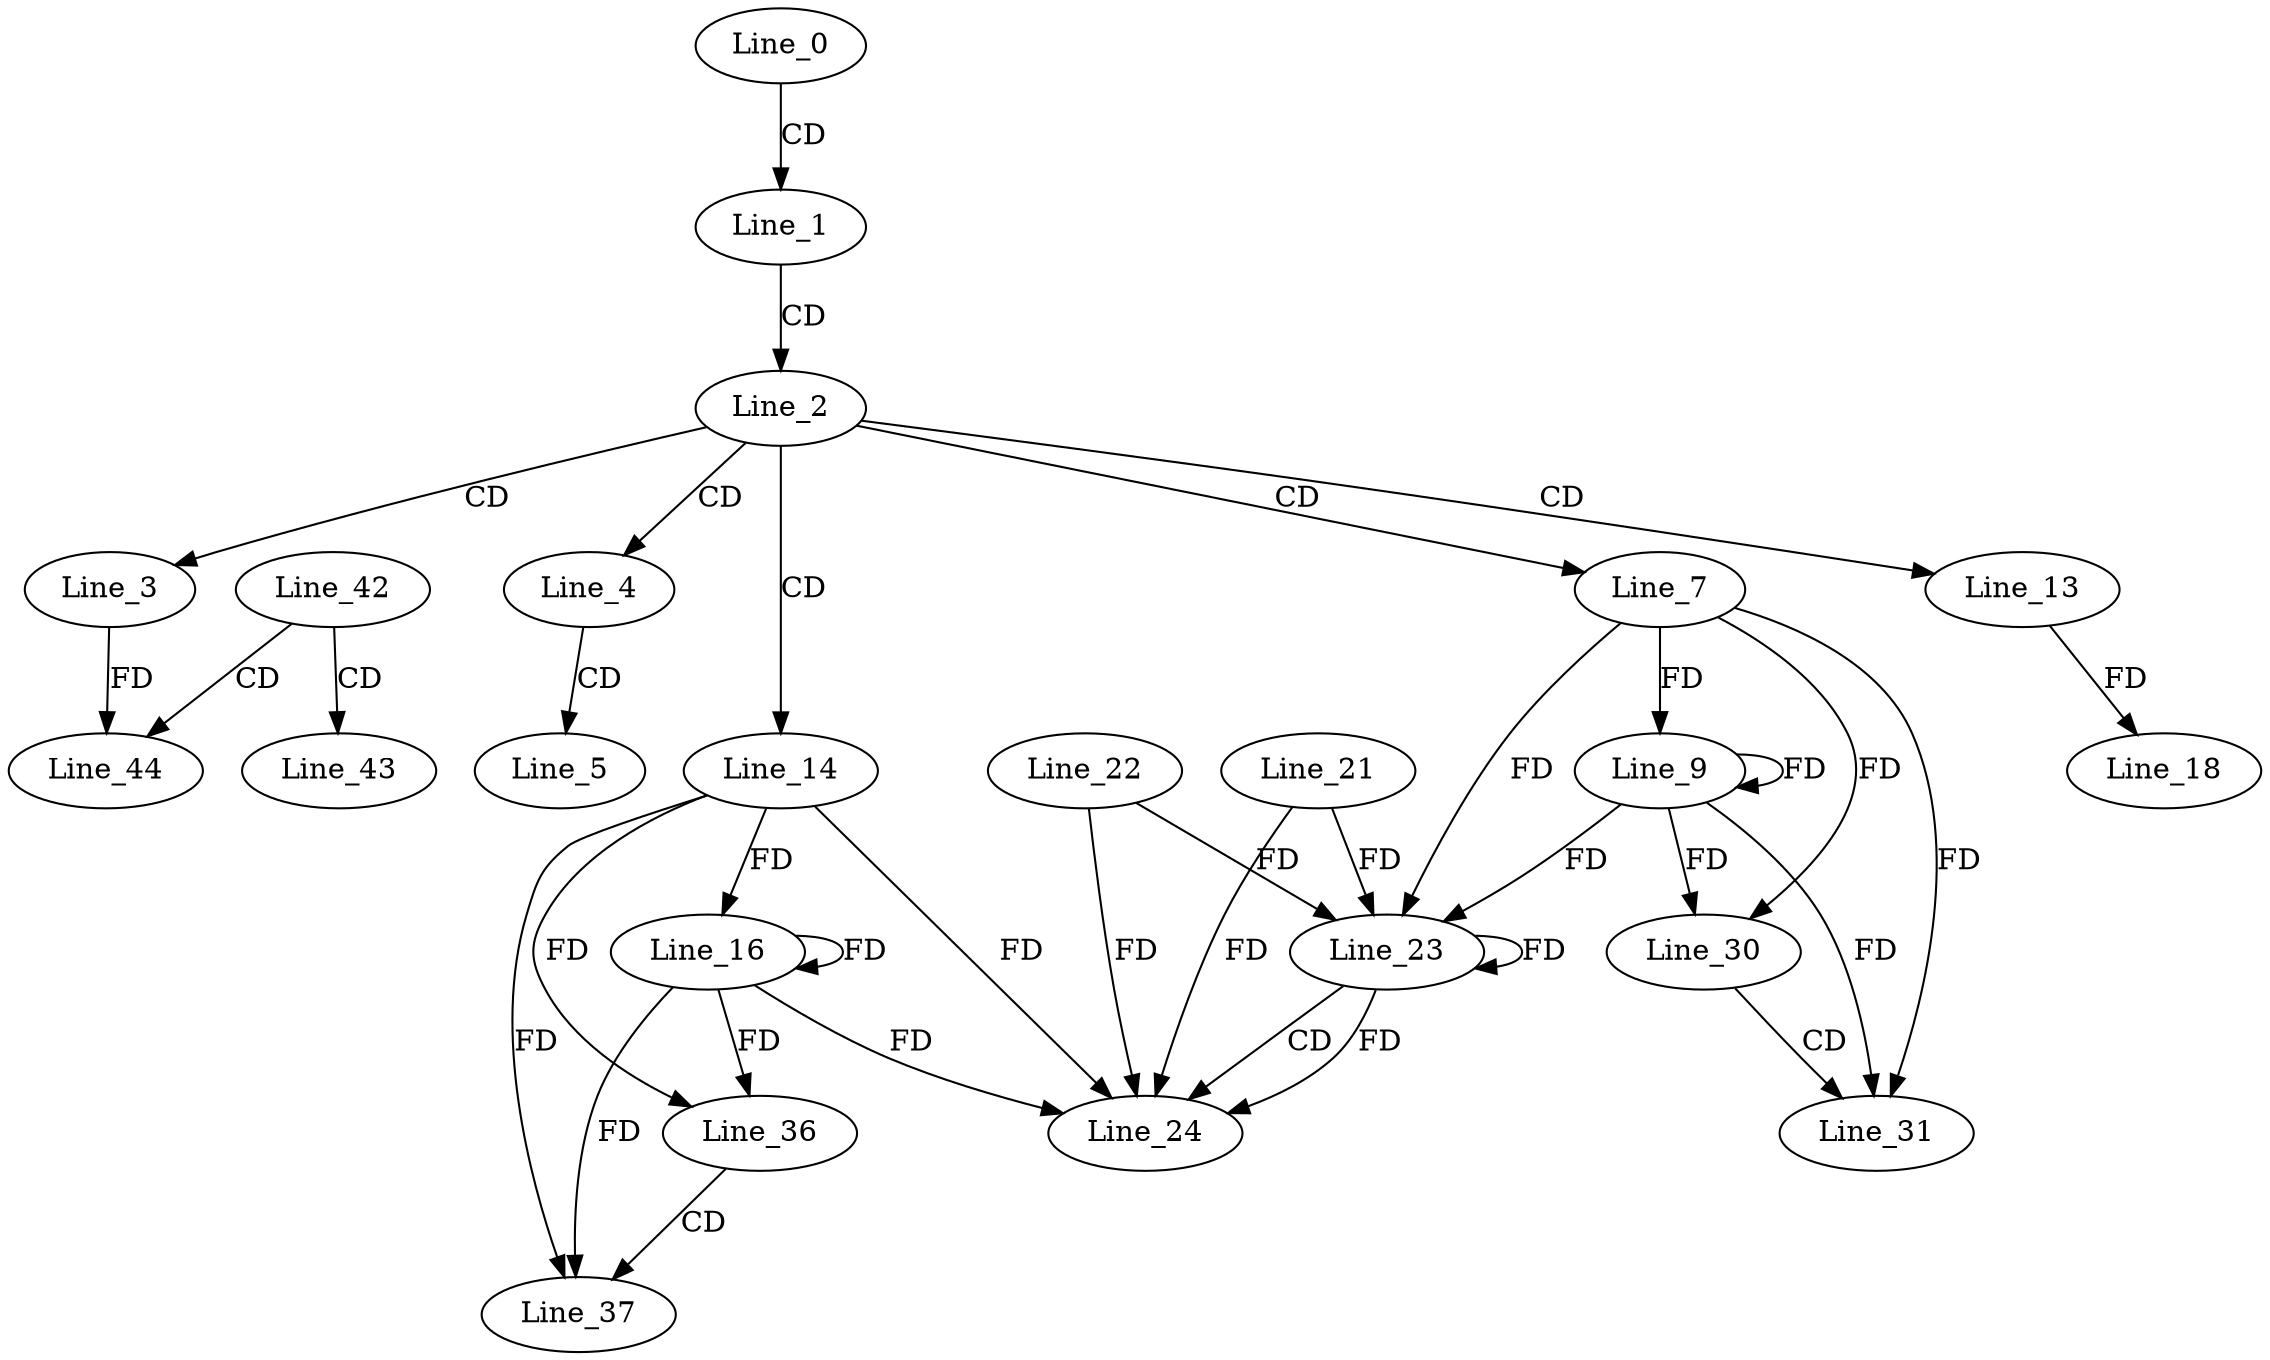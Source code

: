 digraph G {
  Line_0;
  Line_1;
  Line_2;
  Line_3;
  Line_4;
  Line_5;
  Line_7;
  Line_9;
  Line_13;
  Line_14;
  Line_16;
  Line_18;
  Line_23;
  Line_22;
  Line_23;
  Line_21;
  Line_23;
  Line_24;
  Line_30;
  Line_31;
  Line_36;
  Line_37;
  Line_42;
  Line_43;
  Line_44;
  Line_0 -> Line_1 [ label="CD" ];
  Line_1 -> Line_2 [ label="CD" ];
  Line_2 -> Line_3 [ label="CD" ];
  Line_2 -> Line_4 [ label="CD" ];
  Line_4 -> Line_5 [ label="CD" ];
  Line_2 -> Line_7 [ label="CD" ];
  Line_7 -> Line_9 [ label="FD" ];
  Line_9 -> Line_9 [ label="FD" ];
  Line_2 -> Line_13 [ label="CD" ];
  Line_2 -> Line_14 [ label="CD" ];
  Line_14 -> Line_16 [ label="FD" ];
  Line_16 -> Line_16 [ label="FD" ];
  Line_13 -> Line_18 [ label="FD" ];
  Line_23 -> Line_23 [ label="FD" ];
  Line_22 -> Line_23 [ label="FD" ];
  Line_7 -> Line_23 [ label="FD" ];
  Line_9 -> Line_23 [ label="FD" ];
  Line_21 -> Line_23 [ label="FD" ];
  Line_23 -> Line_24 [ label="CD" ];
  Line_14 -> Line_24 [ label="FD" ];
  Line_16 -> Line_24 [ label="FD" ];
  Line_21 -> Line_24 [ label="FD" ];
  Line_23 -> Line_24 [ label="FD" ];
  Line_22 -> Line_24 [ label="FD" ];
  Line_7 -> Line_30 [ label="FD" ];
  Line_9 -> Line_30 [ label="FD" ];
  Line_30 -> Line_31 [ label="CD" ];
  Line_7 -> Line_31 [ label="FD" ];
  Line_9 -> Line_31 [ label="FD" ];
  Line_14 -> Line_36 [ label="FD" ];
  Line_16 -> Line_36 [ label="FD" ];
  Line_36 -> Line_37 [ label="CD" ];
  Line_14 -> Line_37 [ label="FD" ];
  Line_16 -> Line_37 [ label="FD" ];
  Line_42 -> Line_43 [ label="CD" ];
  Line_42 -> Line_44 [ label="CD" ];
  Line_3 -> Line_44 [ label="FD" ];
}
